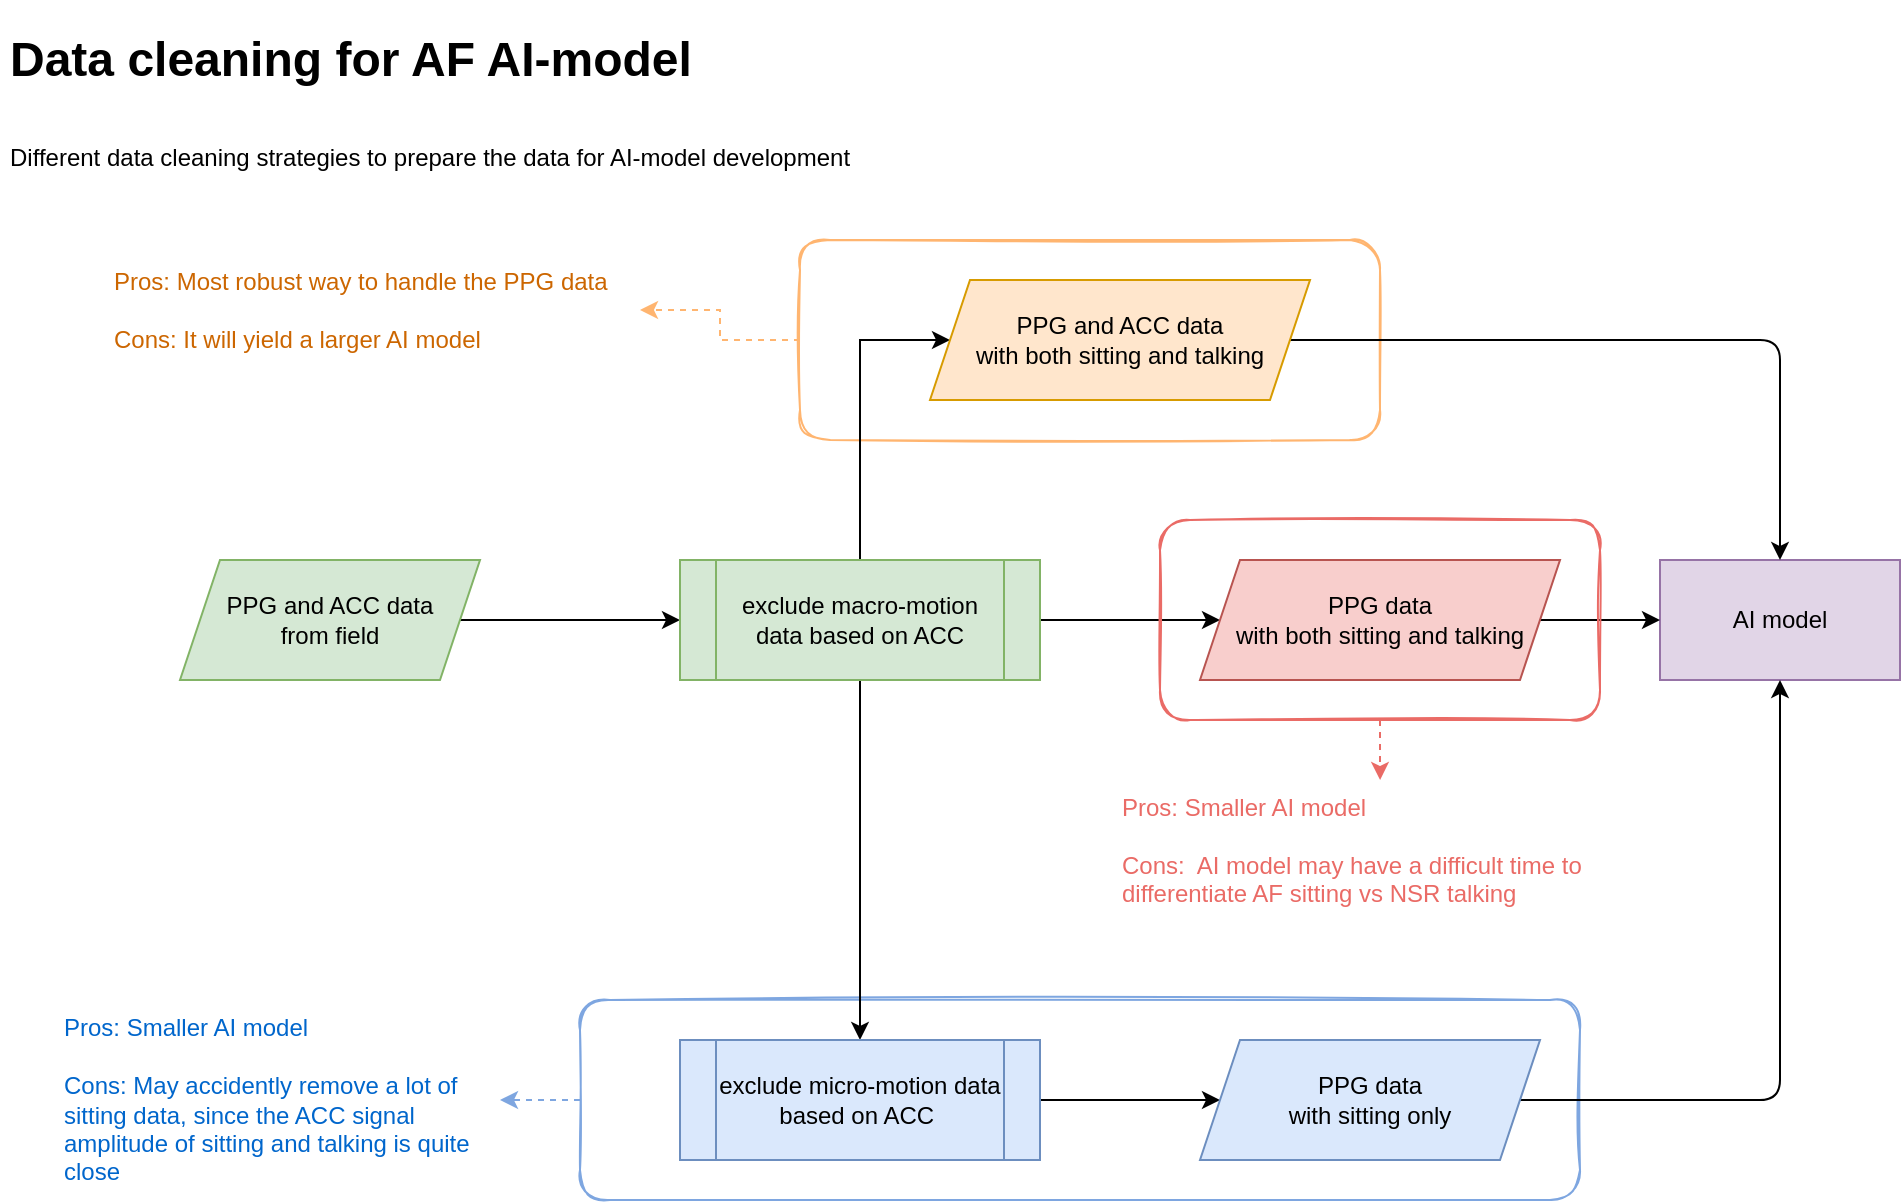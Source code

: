 <mxfile version="13.10.5" type="github">
  <diagram id="o9DZN1rCWmNZCqfXimZ9" name="Page-1">
    <mxGraphModel dx="1422" dy="762" grid="1" gridSize="10" guides="1" tooltips="1" connect="1" arrows="1" fold="1" page="1" pageScale="1" pageWidth="1100" pageHeight="850" math="0" shadow="0">
      <root>
        <mxCell id="0" />
        <mxCell id="1" parent="0" />
        <mxCell id="FS-ftZHQTLlanms4jddn-35" value="" style="rounded=1;whiteSpace=wrap;html=1;sketch=1;fillColor=none;strokeColor=#7EA6E0;" vertex="1" parent="1">
          <mxGeometry x="350" y="530" width="500" height="100" as="geometry" />
        </mxCell>
        <mxCell id="FS-ftZHQTLlanms4jddn-27" value="" style="rounded=1;whiteSpace=wrap;html=1;sketch=1;fillColor=none;strokeColor=#FFB570;" vertex="1" parent="1">
          <mxGeometry x="460" y="150" width="290" height="100" as="geometry" />
        </mxCell>
        <mxCell id="FS-ftZHQTLlanms4jddn-1" value="AI model" style="whiteSpace=wrap;html=1;fillColor=#e1d5e7;strokeColor=#9673a6;" vertex="1" parent="1">
          <mxGeometry x="890" y="310" width="120" height="60" as="geometry" />
        </mxCell>
        <mxCell id="FS-ftZHQTLlanms4jddn-7" value="" style="edgeStyle=orthogonalEdgeStyle;orthogonalLoop=1;jettySize=auto;html=1;" edge="1" parent="1" source="FS-ftZHQTLlanms4jddn-3" target="FS-ftZHQTLlanms4jddn-6">
          <mxGeometry relative="1" as="geometry" />
        </mxCell>
        <mxCell id="FS-ftZHQTLlanms4jddn-3" value="PPG and ACC data &lt;br&gt;from field" style="shape=parallelogram;perimeter=parallelogramPerimeter;whiteSpace=wrap;fixedSize=1;html=1;fillColor=#d5e8d4;strokeColor=#82b366;" vertex="1" parent="1">
          <mxGeometry x="150" y="310" width="150" height="60" as="geometry" />
        </mxCell>
        <mxCell id="FS-ftZHQTLlanms4jddn-11" value="" style="edgeStyle=orthogonalEdgeStyle;orthogonalLoop=1;jettySize=auto;html=1;" edge="1" parent="1" source="FS-ftZHQTLlanms4jddn-6" target="FS-ftZHQTLlanms4jddn-10">
          <mxGeometry relative="1" as="geometry" />
        </mxCell>
        <mxCell id="FS-ftZHQTLlanms4jddn-19" value="" style="edgeStyle=orthogonalEdgeStyle;orthogonalLoop=1;jettySize=auto;html=1;" edge="1" parent="1" source="FS-ftZHQTLlanms4jddn-6" target="FS-ftZHQTLlanms4jddn-18">
          <mxGeometry relative="1" as="geometry" />
        </mxCell>
        <mxCell id="FS-ftZHQTLlanms4jddn-39" style="edgeStyle=orthogonalEdgeStyle;rounded=0;orthogonalLoop=1;jettySize=auto;html=1;exitX=0.5;exitY=0;exitDx=0;exitDy=0;entryX=0;entryY=0.5;entryDx=0;entryDy=0;fontColor=#0066CC;" edge="1" parent="1" source="FS-ftZHQTLlanms4jddn-6" target="FS-ftZHQTLlanms4jddn-24">
          <mxGeometry relative="1" as="geometry">
            <Array as="points">
              <mxPoint x="490" y="200" />
            </Array>
          </mxGeometry>
        </mxCell>
        <mxCell id="FS-ftZHQTLlanms4jddn-6" value="exclude macro-motion data based on ACC" style="shape=process;whiteSpace=wrap;backgroundOutline=1;html=1;fillColor=#d5e8d4;strokeColor=#82b366;" vertex="1" parent="1">
          <mxGeometry x="400" y="310" width="180" height="60" as="geometry" />
        </mxCell>
        <mxCell id="FS-ftZHQTLlanms4jddn-46" style="edgeStyle=orthogonalEdgeStyle;rounded=0;orthogonalLoop=1;jettySize=auto;html=1;exitX=1;exitY=0.5;exitDx=0;exitDy=0;entryX=0;entryY=0.5;entryDx=0;entryDy=0;strokeColor=#000000;fontColor=#EA6B66;" edge="1" parent="1" source="FS-ftZHQTLlanms4jddn-10" target="FS-ftZHQTLlanms4jddn-15">
          <mxGeometry relative="1" as="geometry" />
        </mxCell>
        <mxCell id="FS-ftZHQTLlanms4jddn-10" value="exclude micro-motion data based on ACC " style="shape=process;whiteSpace=wrap;backgroundOutline=1;html=1;fillColor=#dae8fc;strokeColor=#6c8ebf;" vertex="1" parent="1">
          <mxGeometry x="400" y="550" width="180" height="60" as="geometry" />
        </mxCell>
        <mxCell id="FS-ftZHQTLlanms4jddn-17" value="" style="edgeStyle=orthogonalEdgeStyle;orthogonalLoop=1;jettySize=auto;entryX=0.5;entryY=1;entryDx=0;entryDy=0;html=1;" edge="1" parent="1" source="FS-ftZHQTLlanms4jddn-15" target="FS-ftZHQTLlanms4jddn-1">
          <mxGeometry relative="1" as="geometry" />
        </mxCell>
        <mxCell id="FS-ftZHQTLlanms4jddn-15" value="PPG data &lt;br&gt;with sitting only" style="shape=parallelogram;perimeter=parallelogramPerimeter;whiteSpace=wrap;fixedSize=1;html=1;fillColor=#dae8fc;strokeColor=#6c8ebf;" vertex="1" parent="1">
          <mxGeometry x="660" y="550" width="170" height="60" as="geometry" />
        </mxCell>
        <mxCell id="FS-ftZHQTLlanms4jddn-20" value="" style="edgeStyle=orthogonalEdgeStyle;orthogonalLoop=1;jettySize=auto;html=1;" edge="1" parent="1" source="FS-ftZHQTLlanms4jddn-18" target="FS-ftZHQTLlanms4jddn-1">
          <mxGeometry relative="1" as="geometry" />
        </mxCell>
        <mxCell id="FS-ftZHQTLlanms4jddn-18" value="PPG data &lt;br&gt;with both sitting and talking" style="shape=parallelogram;perimeter=parallelogramPerimeter;whiteSpace=wrap;fixedSize=1;html=1;fillColor=#f8cecc;strokeColor=#b85450;" vertex="1" parent="1">
          <mxGeometry x="660" y="310" width="180" height="60" as="geometry" />
        </mxCell>
        <mxCell id="FS-ftZHQTLlanms4jddn-23" value="" style="edgeStyle=orthogonalEdgeStyle;orthogonalLoop=1;jettySize=auto;html=1;" edge="1" parent="1" source="FS-ftZHQTLlanms4jddn-24" target="FS-ftZHQTLlanms4jddn-1">
          <mxGeometry relative="1" as="geometry">
            <mxPoint x="780" y="200" as="sourcePoint" />
          </mxGeometry>
        </mxCell>
        <mxCell id="FS-ftZHQTLlanms4jddn-24" value="PPG and ACC data &lt;br&gt;with both sitting and talking" style="shape=parallelogram;perimeter=parallelogramPerimeter;fixedSize=1;overflow=visible;whiteSpace=wrap;html=1;fillColor=#ffe6cc;strokeColor=#d79b00;" vertex="1" parent="1">
          <mxGeometry x="525" y="170" width="190" height="60" as="geometry" />
        </mxCell>
        <mxCell id="FS-ftZHQTLlanms4jddn-26" value="&lt;h1&gt;&lt;span&gt;Data cleaning for AF AI-model&lt;/span&gt;&lt;/h1&gt;&lt;h1&gt;&lt;span style=&quot;font-size: 12px ; font-weight: normal&quot;&gt;Different data cleaning strategies to prepare the data for AI-model development&lt;/span&gt;&lt;br&gt;&lt;/h1&gt;" style="text;html=1;strokeColor=none;fillColor=none;spacing=5;spacingTop=-20;whiteSpace=wrap;overflow=hidden;rounded=0;" vertex="1" parent="1">
          <mxGeometry x="60" y="40" width="430" height="120" as="geometry" />
        </mxCell>
        <mxCell id="FS-ftZHQTLlanms4jddn-32" style="edgeStyle=orthogonalEdgeStyle;rounded=0;orthogonalLoop=1;jettySize=auto;html=1;exitX=0;exitY=0.5;exitDx=0;exitDy=0;fontColor=#FFB570;dashed=1;strokeColor=#FFB570;" edge="1" parent="1" source="FS-ftZHQTLlanms4jddn-27" target="FS-ftZHQTLlanms4jddn-30">
          <mxGeometry relative="1" as="geometry" />
        </mxCell>
        <mxCell id="FS-ftZHQTLlanms4jddn-30" value="&lt;font color=&quot;#cc6600&quot;&gt;Pros: Most robust way to handle the PPG data&lt;br&gt;&lt;br&gt;&lt;div&gt;&lt;span&gt;Cons: It will yield a larger AI model&lt;/span&gt;&lt;/div&gt;&lt;/font&gt;" style="text;html=1;strokeColor=none;fillColor=none;align=left;verticalAlign=middle;whiteSpace=wrap;rounded=0;sketch=1;fontColor=#FFB570;" vertex="1" parent="1">
          <mxGeometry x="115" y="150" width="265" height="70" as="geometry" />
        </mxCell>
        <mxCell id="FS-ftZHQTLlanms4jddn-34" style="edgeStyle=orthogonalEdgeStyle;rounded=0;orthogonalLoop=1;jettySize=auto;html=1;exitX=0;exitY=0.5;exitDx=0;exitDy=0;fontColor=#FFB570;dashed=1;strokeColor=#7EA6E0;" edge="1" parent="1" source="FS-ftZHQTLlanms4jddn-35" target="FS-ftZHQTLlanms4jddn-36">
          <mxGeometry relative="1" as="geometry" />
        </mxCell>
        <mxCell id="FS-ftZHQTLlanms4jddn-36" value="Pros: Smaller AI model&lt;br&gt;&lt;br&gt;Cons: May accidently remove a lot of sitting data, since the ACC signal amplitude of sitting and talking is quite close" style="text;html=1;strokeColor=none;fillColor=none;align=left;verticalAlign=middle;whiteSpace=wrap;rounded=0;sketch=1;fontColor=#0066CC;" vertex="1" parent="1">
          <mxGeometry x="90" y="535" width="220" height="90" as="geometry" />
        </mxCell>
        <mxCell id="FS-ftZHQTLlanms4jddn-47" style="edgeStyle=orthogonalEdgeStyle;rounded=0;orthogonalLoop=1;jettySize=auto;html=1;exitX=0.5;exitY=1;exitDx=0;exitDy=0;fontColor=#EA6B66;dashed=1;strokeColor=#EA6B66;" edge="1" parent="1" source="FS-ftZHQTLlanms4jddn-40" target="FS-ftZHQTLlanms4jddn-42">
          <mxGeometry relative="1" as="geometry" />
        </mxCell>
        <mxCell id="FS-ftZHQTLlanms4jddn-40" value="" style="rounded=1;whiteSpace=wrap;html=1;sketch=1;fillColor=none;strokeColor=#EA6B66;" vertex="1" parent="1">
          <mxGeometry x="640" y="290" width="220" height="100" as="geometry" />
        </mxCell>
        <mxCell id="FS-ftZHQTLlanms4jddn-42" value="&lt;font&gt;Pros: Smaller AI model&lt;br&gt;&lt;br&gt;&lt;div&gt;&lt;span&gt;Cons:&amp;nbsp; AI model may have a difficult time to differentiate AF sitting vs NSR talking&lt;/span&gt;&lt;/div&gt;&lt;/font&gt;" style="text;html=1;strokeColor=none;fillColor=none;align=left;verticalAlign=middle;whiteSpace=wrap;rounded=0;sketch=1;fontColor=#EA6B66;" vertex="1" parent="1">
          <mxGeometry x="618.75" y="420" width="262.5" height="70" as="geometry" />
        </mxCell>
      </root>
    </mxGraphModel>
  </diagram>
</mxfile>
